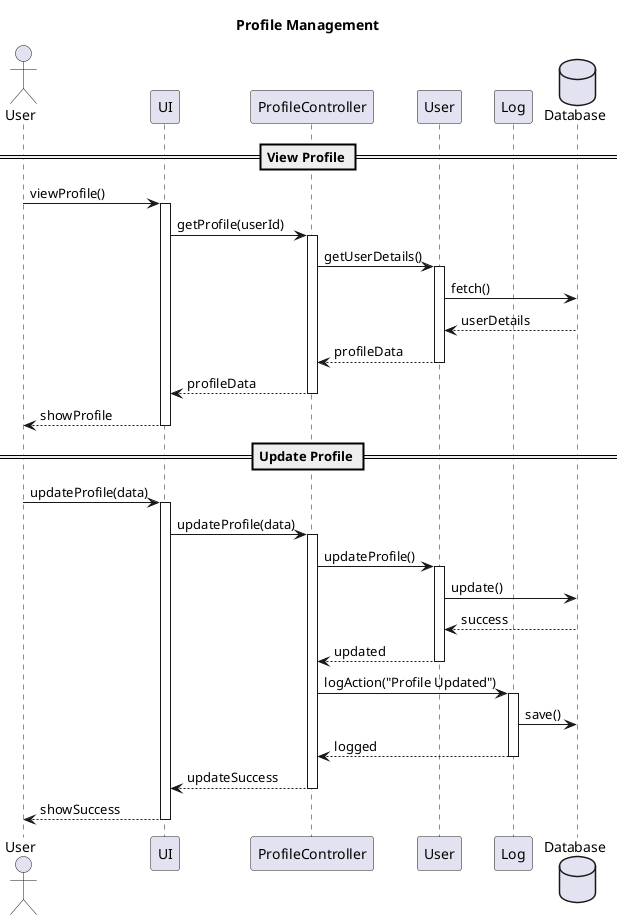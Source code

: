 @startuml Profile Management
title Profile Management

actor User
participant "UI" as UI
participant "ProfileController" as PC
participant "User" as U
participant "Log" as L
database "Database" as DB

== View Profile ==
User -> UI: viewProfile()
activate UI
UI -> PC: getProfile(userId)
activate PC
PC -> U: getUserDetails()
activate U
U -> DB: fetch()
DB --> U: userDetails
U --> PC: profileData
deactivate U
PC --> UI: profileData
deactivate PC
UI --> User: showProfile
deactivate UI

== Update Profile ==
User -> UI: updateProfile(data)
activate UI
UI -> PC: updateProfile(data)
activate PC
PC -> U: updateProfile()
activate U
U -> DB: update()
DB --> U: success
U --> PC: updated
deactivate U

PC -> L: logAction("Profile Updated")
activate L
L -> DB: save()
L --> PC: logged
deactivate L

PC --> UI: updateSuccess
deactivate PC
UI --> User: showSuccess
deactivate UI

@enduml